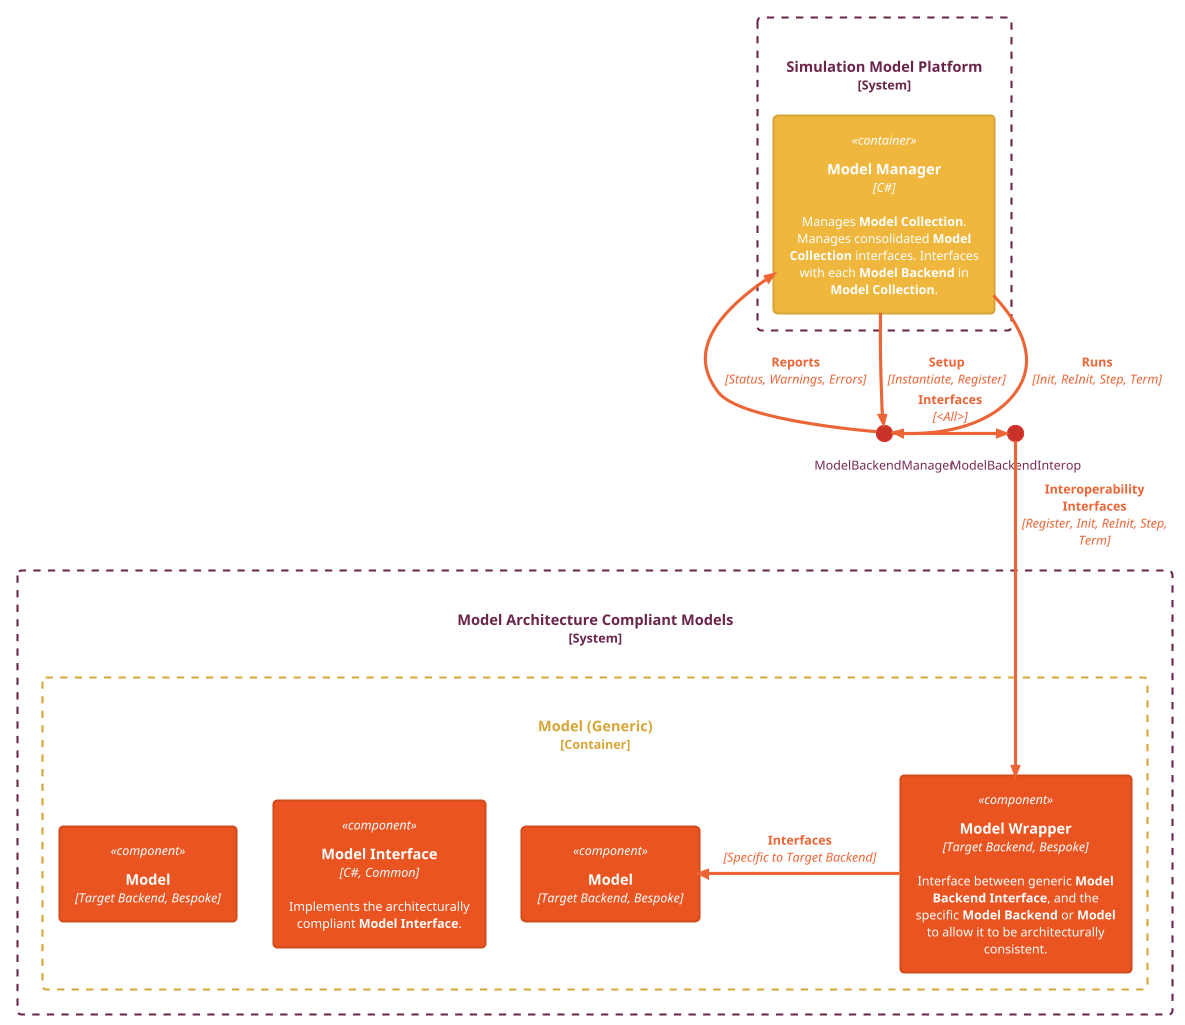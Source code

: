 @startuml L3_Component Diagram - Model

!theme C4_united from <C4/themes>
!include <C4/C4_Component>

System_Boundary(SimulationModelPlatform, "Simulation Model Platform") {
    Container(ModelManager, "Model Manager", "C#", "Manages **Model Collection**. Manages consolidated **Model Collection** interfaces. Interfaces with each **Model Backend** in **Model Collection**.")
}

System_Boundary(Models, "Model Architecture Compliant Models") {
    Container_Boundary(ModelGeneric, "Model (Generic)"){
        Component(ModelInterface, "Model Interface", "C#, Common", "Implements the architecturally compliant **Model Interface**.")
        Component(ModelVariableManager, "Model", "Target Backend, Bespoke", "")
        Component(ModelWrapper, "Model Wrapper", "Target Backend, Bespoke", "Interface between generic **Model Backend Interface**, and the specific **Model Backend** or **Model** to allow it to be architecturally consistent.")
        Component(ModelSource, "Model", "Target Backend, Bespoke", "")
        
    }
}

Rel_D(ModelManager, ModelBackendManager, "Setup", "Instantiate, Register")
Rel_D(ModelManager, ModelBackendManager, "Runs", "Init, ReInit, Step, Term")
Rel_D(ModelBackendManager, ModelManager, "Reports", "Status, Warnings, Errors")

Rel_R(ModelBackendManager, ModelBackendInterop, "Interfaces", "<All>")

Rel_D(ModelBackendInterop, ModelWrapper, "Interoperability Interfaces", "Register, Init, ReInit, Step, Term")

Rel_L(ModelWrapper, ModelSource, "Interfaces", "Specific to Target Backend") 

@enduml